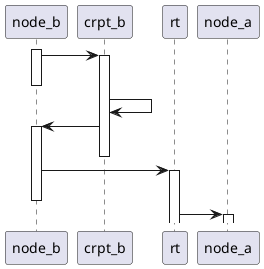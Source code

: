 @startuml

activate node_b
node_b -> crpt_b++
deactivate node_b
crpt_b -> crpt_b
crpt_b -> node_b++
deactivate crpt_b
node_b -> rt++
deactivate node_b
rt -> node_a++

@enduml